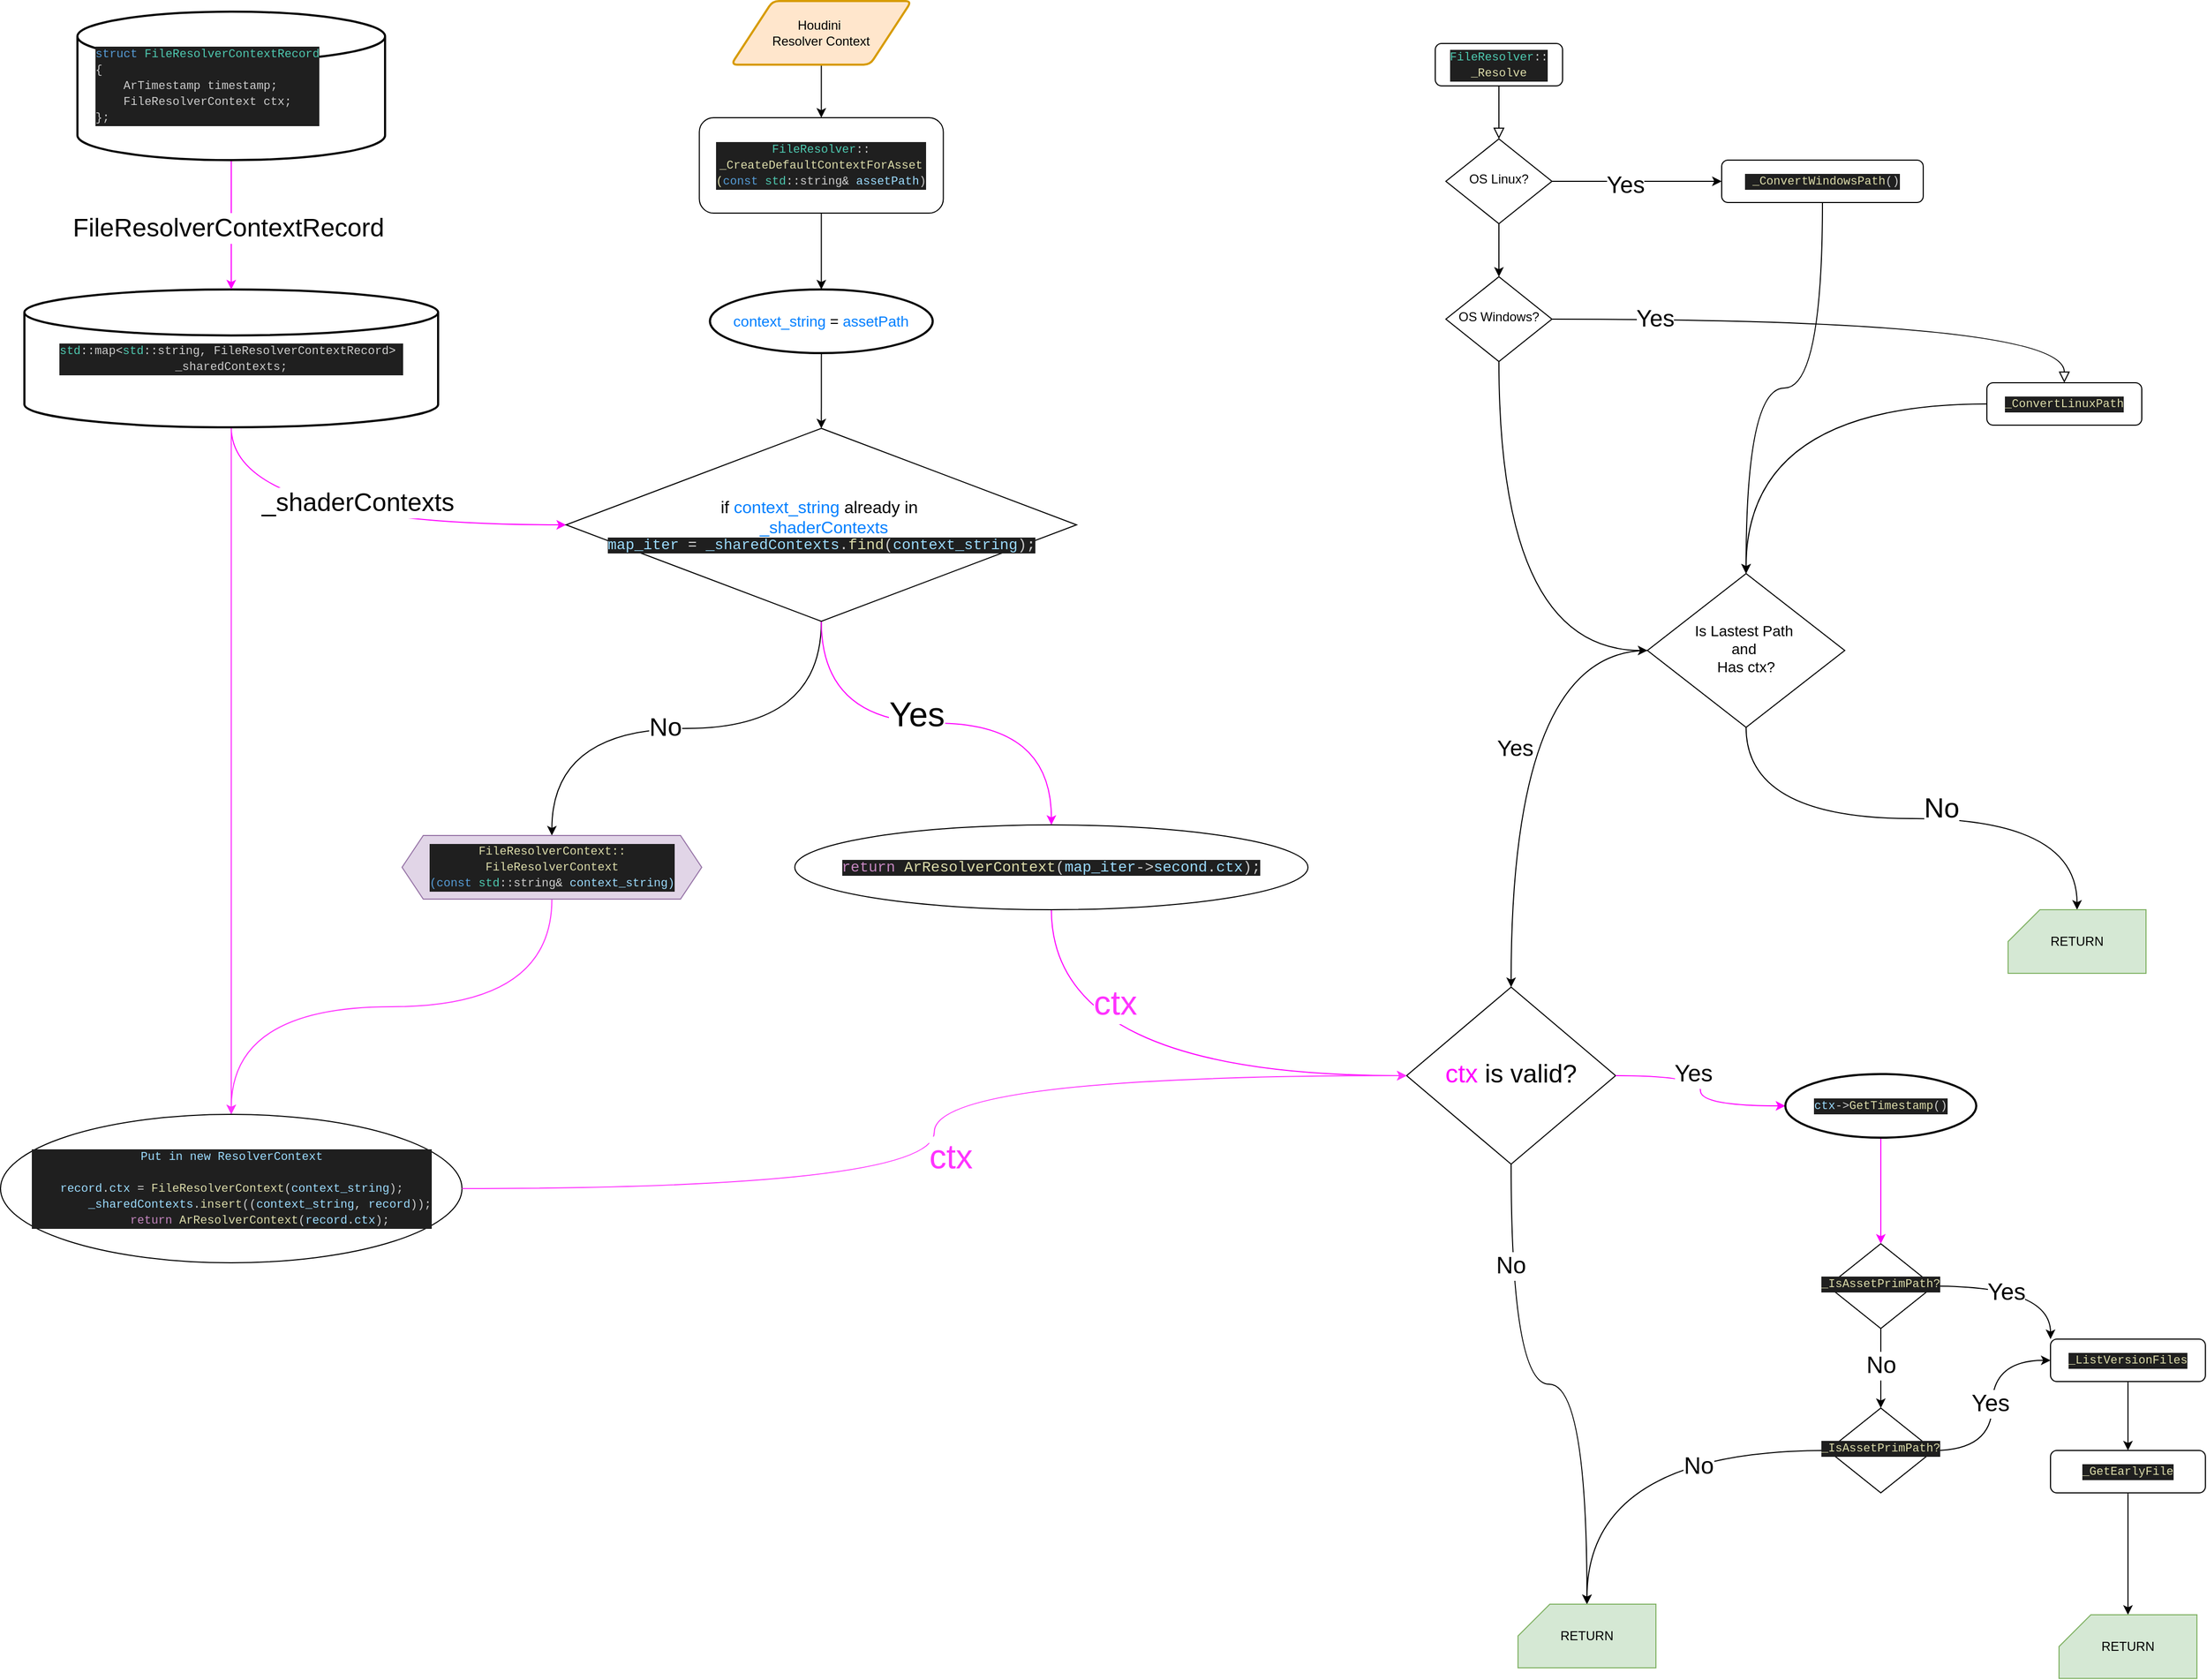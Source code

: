 <mxfile version="24.0.7" type="github">
  <diagram id="C5RBs43oDa-KdzZeNtuy" name="Page-1">
    <mxGraphModel dx="2842" dy="1270" grid="1" gridSize="10" guides="1" tooltips="1" connect="1" arrows="1" fold="1" page="1" pageScale="1" pageWidth="1169" pageHeight="1654" math="0" shadow="0">
      <root>
        <mxCell id="WIyWlLk6GJQsqaUBKTNV-0" />
        <mxCell id="WIyWlLk6GJQsqaUBKTNV-1" parent="WIyWlLk6GJQsqaUBKTNV-0" />
        <mxCell id="WIyWlLk6GJQsqaUBKTNV-2" value="" style="rounded=0;html=1;jettySize=auto;orthogonalLoop=1;fontSize=11;endArrow=block;endFill=0;endSize=8;strokeWidth=1;shadow=0;labelBackgroundColor=none;edgeStyle=orthogonalEdgeStyle;curved=1;" parent="WIyWlLk6GJQsqaUBKTNV-1" source="WIyWlLk6GJQsqaUBKTNV-3" target="WIyWlLk6GJQsqaUBKTNV-6" edge="1">
          <mxGeometry relative="1" as="geometry" />
        </mxCell>
        <mxCell id="WIyWlLk6GJQsqaUBKTNV-3" value="&lt;div style=&quot;color: rgb(204, 204, 204); background-color: rgb(31, 31, 31); font-family: Monaco, Consolas, &amp;quot;Courier New&amp;quot;, monospace, Consolas, &amp;quot;Courier New&amp;quot;, monospace; font-size: 11px; line-height: 15px; white-space: pre;&quot;&gt;&lt;span style=&quot;color: #4ec9b0;&quot;&gt;FileResolver&lt;/span&gt;::&lt;/div&gt;&lt;div style=&quot;color: rgb(204, 204, 204); background-color: rgb(31, 31, 31); font-family: Monaco, Consolas, &amp;quot;Courier New&amp;quot;, monospace, Consolas, &amp;quot;Courier New&amp;quot;, monospace; font-size: 11px; line-height: 15px; white-space: pre;&quot;&gt;&lt;span style=&quot;color: #dcdcaa;&quot;&gt;_Resolve&lt;/span&gt;&lt;/div&gt;" style="rounded=1;whiteSpace=wrap;html=1;fontSize=12;glass=0;strokeWidth=1;shadow=0;fillColor=default;" parent="WIyWlLk6GJQsqaUBKTNV-1" vertex="1">
          <mxGeometry x="390" y="70" width="120" height="40" as="geometry" />
        </mxCell>
        <mxCell id="Y0Sj8cKWIMxoQ4SRdCdw-1" style="edgeStyle=orthogonalEdgeStyle;rounded=0;orthogonalLoop=1;jettySize=auto;html=1;curved=1;" parent="WIyWlLk6GJQsqaUBKTNV-1" source="WIyWlLk6GJQsqaUBKTNV-6" target="WIyWlLk6GJQsqaUBKTNV-7" edge="1">
          <mxGeometry relative="1" as="geometry" />
        </mxCell>
        <mxCell id="Y0Sj8cKWIMxoQ4SRdCdw-52" value="Yes" style="edgeLabel;html=1;align=center;verticalAlign=middle;resizable=0;points=[];fontSize=22;" parent="Y0Sj8cKWIMxoQ4SRdCdw-1" vertex="1" connectable="0">
          <mxGeometry x="-0.137" y="-4" relative="1" as="geometry">
            <mxPoint as="offset" />
          </mxGeometry>
        </mxCell>
        <mxCell id="Y0Sj8cKWIMxoQ4SRdCdw-3" style="edgeStyle=orthogonalEdgeStyle;rounded=0;orthogonalLoop=1;jettySize=auto;html=1;curved=1;" parent="WIyWlLk6GJQsqaUBKTNV-1" source="WIyWlLk6GJQsqaUBKTNV-6" target="WIyWlLk6GJQsqaUBKTNV-10" edge="1">
          <mxGeometry relative="1" as="geometry" />
        </mxCell>
        <mxCell id="WIyWlLk6GJQsqaUBKTNV-6" value="OS Linux?" style="rhombus;whiteSpace=wrap;html=1;shadow=0;fontFamily=Helvetica;fontSize=12;align=center;strokeWidth=1;spacing=6;spacingTop=-4;" parent="WIyWlLk6GJQsqaUBKTNV-1" vertex="1">
          <mxGeometry x="400" y="160" width="100" height="80" as="geometry" />
        </mxCell>
        <mxCell id="Y0Sj8cKWIMxoQ4SRdCdw-11" style="edgeStyle=orthogonalEdgeStyle;rounded=0;orthogonalLoop=1;jettySize=auto;html=1;curved=1;" parent="WIyWlLk6GJQsqaUBKTNV-1" source="WIyWlLk6GJQsqaUBKTNV-7" target="Y0Sj8cKWIMxoQ4SRdCdw-10" edge="1">
          <mxGeometry relative="1" as="geometry" />
        </mxCell>
        <mxCell id="WIyWlLk6GJQsqaUBKTNV-7" value="&lt;div style=&quot;color: rgb(204, 204, 204); background-color: rgb(31, 31, 31); font-family: Monaco, Consolas, &amp;quot;Courier New&amp;quot;, monospace, Consolas, &amp;quot;Courier New&amp;quot;, monospace; font-size: 11px; line-height: 15px; white-space: pre;&quot;&gt;&amp;nbsp;&lt;span style=&quot;color: #dcdcaa;&quot;&gt;_ConvertWindowsPath&lt;/span&gt;()&lt;/div&gt;" style="rounded=1;whiteSpace=wrap;html=1;fontSize=12;glass=0;strokeWidth=1;shadow=0;" parent="WIyWlLk6GJQsqaUBKTNV-1" vertex="1">
          <mxGeometry x="660" y="180" width="190" height="40" as="geometry" />
        </mxCell>
        <mxCell id="WIyWlLk6GJQsqaUBKTNV-9" value="" style="edgeStyle=orthogonalEdgeStyle;rounded=0;html=1;jettySize=auto;orthogonalLoop=1;fontSize=11;endArrow=block;endFill=0;endSize=8;strokeWidth=1;shadow=0;labelBackgroundColor=none;curved=1;" parent="WIyWlLk6GJQsqaUBKTNV-1" source="WIyWlLk6GJQsqaUBKTNV-10" target="WIyWlLk6GJQsqaUBKTNV-12" edge="1">
          <mxGeometry y="10" relative="1" as="geometry">
            <mxPoint as="offset" />
          </mxGeometry>
        </mxCell>
        <mxCell id="Y0Sj8cKWIMxoQ4SRdCdw-53" value="&lt;font style=&quot;font-size: 22px;&quot;&gt;Yes&lt;/font&gt;" style="edgeLabel;html=1;align=center;verticalAlign=middle;resizable=0;points=[];" parent="WIyWlLk6GJQsqaUBKTNV-9" vertex="1" connectable="0">
          <mxGeometry x="-0.642" relative="1" as="geometry">
            <mxPoint as="offset" />
          </mxGeometry>
        </mxCell>
        <mxCell id="Y0Sj8cKWIMxoQ4SRdCdw-29" style="edgeStyle=orthogonalEdgeStyle;rounded=0;orthogonalLoop=1;jettySize=auto;html=1;curved=1;entryX=0;entryY=0.5;entryDx=0;entryDy=0;exitX=0.5;exitY=1;exitDx=0;exitDy=0;" parent="WIyWlLk6GJQsqaUBKTNV-1" source="WIyWlLk6GJQsqaUBKTNV-10" target="Y0Sj8cKWIMxoQ4SRdCdw-10" edge="1">
          <mxGeometry relative="1" as="geometry" />
        </mxCell>
        <mxCell id="WIyWlLk6GJQsqaUBKTNV-10" value="OS Windows?" style="rhombus;whiteSpace=wrap;html=1;shadow=0;fontFamily=Helvetica;fontSize=12;align=center;strokeWidth=1;spacing=6;spacingTop=-4;" parent="WIyWlLk6GJQsqaUBKTNV-1" vertex="1">
          <mxGeometry x="400" y="290" width="100" height="80" as="geometry" />
        </mxCell>
        <mxCell id="Y0Sj8cKWIMxoQ4SRdCdw-13" style="edgeStyle=orthogonalEdgeStyle;rounded=0;orthogonalLoop=1;jettySize=auto;html=1;entryX=0.5;entryY=0;entryDx=0;entryDy=0;curved=1;" parent="WIyWlLk6GJQsqaUBKTNV-1" source="WIyWlLk6GJQsqaUBKTNV-12" target="Y0Sj8cKWIMxoQ4SRdCdw-10" edge="1">
          <mxGeometry relative="1" as="geometry" />
        </mxCell>
        <mxCell id="WIyWlLk6GJQsqaUBKTNV-12" value="&lt;div style=&quot;color: rgb(204, 204, 204); background-color: rgb(31, 31, 31); font-family: Monaco, Consolas, &amp;quot;Courier New&amp;quot;, monospace, Consolas, &amp;quot;Courier New&amp;quot;, monospace; font-size: 11px; line-height: 15px; white-space: pre;&quot;&gt;&lt;span style=&quot;color: #dcdcaa;&quot;&gt;_ConvertLinuxPath&lt;/span&gt;&lt;/div&gt;" style="rounded=1;whiteSpace=wrap;html=1;fontSize=12;glass=0;strokeWidth=1;shadow=0;" parent="WIyWlLk6GJQsqaUBKTNV-1" vertex="1">
          <mxGeometry x="910" y="390" width="146" height="40" as="geometry" />
        </mxCell>
        <mxCell id="Y0Sj8cKWIMxoQ4SRdCdw-32" style="edgeStyle=orthogonalEdgeStyle;rounded=0;orthogonalLoop=1;jettySize=auto;html=1;curved=1;entryX=0.5;entryY=0;entryDx=0;entryDy=0;" parent="WIyWlLk6GJQsqaUBKTNV-1" source="Y0Sj8cKWIMxoQ4SRdCdw-10" target="Y0Sj8cKWIMxoQ4SRdCdw-30" edge="1">
          <mxGeometry relative="1" as="geometry">
            <mxPoint x="523.0" y="817" as="targetPoint" />
          </mxGeometry>
        </mxCell>
        <mxCell id="Y0Sj8cKWIMxoQ4SRdCdw-51" value="Yes" style="edgeLabel;html=1;align=center;verticalAlign=middle;resizable=0;points=[];fontSize=21;" parent="Y0Sj8cKWIMxoQ4SRdCdw-32" vertex="1" connectable="0">
          <mxGeometry x="-0.014" y="3" relative="1" as="geometry">
            <mxPoint as="offset" />
          </mxGeometry>
        </mxCell>
        <mxCell id="Y0Sj8cKWIMxoQ4SRdCdw-49" style="edgeStyle=orthogonalEdgeStyle;rounded=0;orthogonalLoop=1;jettySize=auto;html=1;curved=1;exitX=0.5;exitY=1;exitDx=0;exitDy=0;" parent="WIyWlLk6GJQsqaUBKTNV-1" source="Y0Sj8cKWIMxoQ4SRdCdw-10" target="Y0Sj8cKWIMxoQ4SRdCdw-48" edge="1">
          <mxGeometry relative="1" as="geometry" />
        </mxCell>
        <mxCell id="Y0Sj8cKWIMxoQ4SRdCdw-50" value="No" style="edgeLabel;html=1;align=center;verticalAlign=middle;resizable=0;points=[];fontSize=26;" parent="Y0Sj8cKWIMxoQ4SRdCdw-49" vertex="1" connectable="0">
          <mxGeometry x="0.104" y="6" relative="1" as="geometry">
            <mxPoint x="3" y="-4" as="offset" />
          </mxGeometry>
        </mxCell>
        <mxCell id="Y0Sj8cKWIMxoQ4SRdCdw-10" value="&lt;font style=&quot;font-size: 14px;&quot;&gt;Is Lastest Path&amp;nbsp;&lt;/font&gt;&lt;div style=&quot;font-size: 14px;&quot;&gt;&lt;font style=&quot;font-size: 14px;&quot;&gt;and&amp;nbsp;&lt;/font&gt;&lt;/div&gt;&lt;div style=&quot;font-size: 14px;&quot;&gt;&lt;font style=&quot;font-size: 14px;&quot;&gt;Has ctx?&lt;/font&gt;&lt;/div&gt;" style="rhombus;whiteSpace=wrap;html=1;shadow=0;fontFamily=Helvetica;fontSize=12;align=center;strokeWidth=1;spacing=6;spacingTop=-4;" parent="WIyWlLk6GJQsqaUBKTNV-1" vertex="1">
          <mxGeometry x="590" y="570" width="186" height="145" as="geometry" />
        </mxCell>
        <mxCell id="Y0Sj8cKWIMxoQ4SRdCdw-24" style="edgeStyle=orthogonalEdgeStyle;rounded=0;orthogonalLoop=1;jettySize=auto;html=1;curved=1;" parent="WIyWlLk6GJQsqaUBKTNV-1" source="Y0Sj8cKWIMxoQ4SRdCdw-17" target="Y0Sj8cKWIMxoQ4SRdCdw-23" edge="1">
          <mxGeometry relative="1" as="geometry" />
        </mxCell>
        <mxCell id="Y0Sj8cKWIMxoQ4SRdCdw-59" value="No" style="edgeLabel;html=1;align=center;verticalAlign=middle;resizable=0;points=[];fontSize=22;" parent="Y0Sj8cKWIMxoQ4SRdCdw-24" vertex="1" connectable="0">
          <mxGeometry x="-0.081" relative="1" as="geometry">
            <mxPoint as="offset" />
          </mxGeometry>
        </mxCell>
        <mxCell id="Y0Sj8cKWIMxoQ4SRdCdw-34" style="edgeStyle=orthogonalEdgeStyle;rounded=0;orthogonalLoop=1;jettySize=auto;html=1;entryX=0;entryY=0;entryDx=0;entryDy=0;curved=1;" parent="WIyWlLk6GJQsqaUBKTNV-1" source="Y0Sj8cKWIMxoQ4SRdCdw-17" target="Y0Sj8cKWIMxoQ4SRdCdw-19" edge="1">
          <mxGeometry relative="1" as="geometry" />
        </mxCell>
        <mxCell id="Y0Sj8cKWIMxoQ4SRdCdw-60" value="Yes" style="edgeLabel;html=1;align=center;verticalAlign=middle;resizable=0;points=[];fontSize=22;" parent="Y0Sj8cKWIMxoQ4SRdCdw-34" vertex="1" connectable="0">
          <mxGeometry x="-0.15" y="-6" relative="1" as="geometry">
            <mxPoint as="offset" />
          </mxGeometry>
        </mxCell>
        <mxCell id="Y0Sj8cKWIMxoQ4SRdCdw-17" value="&lt;div style=&quot;color: rgb(204, 204, 204); background-color: rgb(31, 31, 31); font-family: Monaco, Consolas, &amp;quot;Courier New&amp;quot;, monospace, Consolas, &amp;quot;Courier New&amp;quot;, monospace; font-size: 11px; line-height: 15px; white-space: pre;&quot;&gt;&lt;span style=&quot;color: #dcdcaa;&quot;&gt;_IsAssetPrimPath?&lt;/span&gt;&lt;/div&gt;" style="rhombus;whiteSpace=wrap;html=1;shadow=0;fontFamily=Helvetica;fontSize=12;align=center;strokeWidth=1;spacing=6;spacingTop=-4;" parent="WIyWlLk6GJQsqaUBKTNV-1" vertex="1">
          <mxGeometry x="760" y="1202" width="100" height="80" as="geometry" />
        </mxCell>
        <mxCell id="Y0Sj8cKWIMxoQ4SRdCdw-39" style="edgeStyle=orthogonalEdgeStyle;rounded=0;orthogonalLoop=1;jettySize=auto;html=1;strokeColor=none;curved=1;" parent="WIyWlLk6GJQsqaUBKTNV-1" source="Y0Sj8cKWIMxoQ4SRdCdw-19" target="Y0Sj8cKWIMxoQ4SRdCdw-21" edge="1">
          <mxGeometry relative="1" as="geometry" />
        </mxCell>
        <mxCell id="Y0Sj8cKWIMxoQ4SRdCdw-40" style="edgeStyle=orthogonalEdgeStyle;rounded=0;orthogonalLoop=1;jettySize=auto;html=1;entryX=0.5;entryY=0;entryDx=0;entryDy=0;curved=1;" parent="WIyWlLk6GJQsqaUBKTNV-1" source="Y0Sj8cKWIMxoQ4SRdCdw-19" target="Y0Sj8cKWIMxoQ4SRdCdw-21" edge="1">
          <mxGeometry relative="1" as="geometry" />
        </mxCell>
        <mxCell id="Y0Sj8cKWIMxoQ4SRdCdw-19" value="&lt;div style=&quot;color: rgb(204, 204, 204); background-color: rgb(31, 31, 31); font-family: Monaco, Consolas, &amp;quot;Courier New&amp;quot;, monospace, Consolas, &amp;quot;Courier New&amp;quot;, monospace; font-size: 11px; line-height: 15px; white-space: pre;&quot;&gt;&lt;div style=&quot;line-height: 15px;&quot;&gt;&lt;span style=&quot;color: #dcdcaa;&quot;&gt;_ListVersionFiles&lt;/span&gt;&lt;/div&gt;&lt;/div&gt;" style="rounded=1;whiteSpace=wrap;html=1;fontSize=12;glass=0;strokeWidth=1;shadow=0;" parent="WIyWlLk6GJQsqaUBKTNV-1" vertex="1">
          <mxGeometry x="970" y="1292" width="146" height="40" as="geometry" />
        </mxCell>
        <mxCell id="Y0Sj8cKWIMxoQ4SRdCdw-55" style="edgeStyle=orthogonalEdgeStyle;rounded=0;orthogonalLoop=1;jettySize=auto;html=1;curved=1;" parent="WIyWlLk6GJQsqaUBKTNV-1" source="Y0Sj8cKWIMxoQ4SRdCdw-21" target="Y0Sj8cKWIMxoQ4SRdCdw-54" edge="1">
          <mxGeometry relative="1" as="geometry" />
        </mxCell>
        <mxCell id="Y0Sj8cKWIMxoQ4SRdCdw-21" value="&lt;div style=&quot;color: rgb(204, 204, 204); background-color: rgb(31, 31, 31); font-family: Monaco, Consolas, &amp;quot;Courier New&amp;quot;, monospace, Consolas, &amp;quot;Courier New&amp;quot;, monospace; font-size: 11px; line-height: 15px; white-space: pre;&quot;&gt;&lt;div style=&quot;line-height: 15px;&quot;&gt;&lt;div style=&quot;line-height: 15px;&quot;&gt;&lt;span style=&quot;color: #dcdcaa;&quot;&gt;_GetEarlyFile&lt;/span&gt;&lt;/div&gt;&lt;/div&gt;&lt;/div&gt;" style="rounded=1;whiteSpace=wrap;html=1;fontSize=12;glass=0;strokeWidth=1;shadow=0;" parent="WIyWlLk6GJQsqaUBKTNV-1" vertex="1">
          <mxGeometry x="970" y="1397" width="146" height="40" as="geometry" />
        </mxCell>
        <mxCell id="Y0Sj8cKWIMxoQ4SRdCdw-35" style="edgeStyle=orthogonalEdgeStyle;rounded=0;orthogonalLoop=1;jettySize=auto;html=1;entryX=0;entryY=0.5;entryDx=0;entryDy=0;curved=1;" parent="WIyWlLk6GJQsqaUBKTNV-1" source="Y0Sj8cKWIMxoQ4SRdCdw-23" target="Y0Sj8cKWIMxoQ4SRdCdw-19" edge="1">
          <mxGeometry relative="1" as="geometry" />
        </mxCell>
        <mxCell id="Y0Sj8cKWIMxoQ4SRdCdw-61" value="Yes" style="edgeLabel;html=1;align=center;verticalAlign=middle;resizable=0;points=[];fontSize=22;" parent="Y0Sj8cKWIMxoQ4SRdCdw-35" vertex="1" connectable="0">
          <mxGeometry x="0.022" y="2" relative="1" as="geometry">
            <mxPoint as="offset" />
          </mxGeometry>
        </mxCell>
        <mxCell id="Y0Sj8cKWIMxoQ4SRdCdw-62" style="edgeStyle=orthogonalEdgeStyle;rounded=0;orthogonalLoop=1;jettySize=auto;html=1;curved=1;" parent="WIyWlLk6GJQsqaUBKTNV-1" source="Y0Sj8cKWIMxoQ4SRdCdw-23" target="Y0Sj8cKWIMxoQ4SRdCdw-56" edge="1">
          <mxGeometry relative="1" as="geometry" />
        </mxCell>
        <mxCell id="Y0Sj8cKWIMxoQ4SRdCdw-63" value="No" style="edgeLabel;html=1;align=center;verticalAlign=middle;resizable=0;points=[];fontSize=22;" parent="Y0Sj8cKWIMxoQ4SRdCdw-62" vertex="1" connectable="0">
          <mxGeometry x="-0.491" y="58" relative="1" as="geometry">
            <mxPoint x="-28" y="-43" as="offset" />
          </mxGeometry>
        </mxCell>
        <mxCell id="Y0Sj8cKWIMxoQ4SRdCdw-23" value="&lt;div style=&quot;color: rgb(204, 204, 204); background-color: rgb(31, 31, 31); font-family: Monaco, Consolas, &amp;quot;Courier New&amp;quot;, monospace, Consolas, &amp;quot;Courier New&amp;quot;, monospace; font-size: 11px; line-height: 15px; white-space: pre;&quot;&gt;&lt;span style=&quot;color: #dcdcaa;&quot;&gt;_IsAssetPrimPath?&lt;/span&gt;&lt;/div&gt;" style="rhombus;whiteSpace=wrap;html=1;shadow=0;fontFamily=Helvetica;fontSize=12;align=center;strokeWidth=1;spacing=6;spacingTop=-4;" parent="WIyWlLk6GJQsqaUBKTNV-1" vertex="1">
          <mxGeometry x="760" y="1357" width="100" height="80" as="geometry" />
        </mxCell>
        <mxCell id="Y0Sj8cKWIMxoQ4SRdCdw-38" style="edgeStyle=orthogonalEdgeStyle;rounded=0;orthogonalLoop=1;jettySize=auto;html=1;curved=1;strokeColor=#FF00FF;" parent="WIyWlLk6GJQsqaUBKTNV-1" source="Y0Sj8cKWIMxoQ4SRdCdw-65" target="Y0Sj8cKWIMxoQ4SRdCdw-17" edge="1">
          <mxGeometry relative="1" as="geometry" />
        </mxCell>
        <mxCell id="Y0Sj8cKWIMxoQ4SRdCdw-57" style="edgeStyle=orthogonalEdgeStyle;rounded=0;orthogonalLoop=1;jettySize=auto;html=1;curved=1;" parent="WIyWlLk6GJQsqaUBKTNV-1" source="Y0Sj8cKWIMxoQ4SRdCdw-30" target="Y0Sj8cKWIMxoQ4SRdCdw-56" edge="1">
          <mxGeometry relative="1" as="geometry" />
        </mxCell>
        <mxCell id="Y0Sj8cKWIMxoQ4SRdCdw-64" value="No" style="edgeLabel;html=1;align=center;verticalAlign=middle;resizable=0;points=[];fontSize=22;" parent="Y0Sj8cKWIMxoQ4SRdCdw-57" vertex="1" connectable="0">
          <mxGeometry x="-0.605" y="-1" relative="1" as="geometry">
            <mxPoint as="offset" />
          </mxGeometry>
        </mxCell>
        <mxCell id="Y0Sj8cKWIMxoQ4SRdCdw-30" value="&lt;font style=&quot;font-size: 24px;&quot;&gt;&lt;font style=&quot;font-size: 24px;&quot; color=&quot;#ff00ff&quot;&gt;ctx&lt;/font&gt; is valid?&lt;/font&gt;" style="rhombus;whiteSpace=wrap;html=1;shadow=0;fontFamily=Helvetica;fontSize=12;align=center;strokeWidth=1;spacing=6;spacingTop=-4;" parent="WIyWlLk6GJQsqaUBKTNV-1" vertex="1">
          <mxGeometry x="363" y="960" width="197" height="167" as="geometry" />
        </mxCell>
        <mxCell id="Y0Sj8cKWIMxoQ4SRdCdw-45" style="edgeStyle=orthogonalEdgeStyle;rounded=0;orthogonalLoop=1;jettySize=auto;html=1;curved=1;exitX=0.5;exitY=1;exitDx=0;exitDy=0;" parent="WIyWlLk6GJQsqaUBKTNV-1" source="Y0Sj8cKWIMxoQ4SRdCdw-76" target="Y0Sj8cKWIMxoQ4SRdCdw-44" edge="1">
          <mxGeometry relative="1" as="geometry" />
        </mxCell>
        <mxCell id="Y0Sj8cKWIMxoQ4SRdCdw-81" value="&lt;font style=&quot;font-size: 24px;&quot;&gt;No&lt;/font&gt;" style="edgeLabel;html=1;align=center;verticalAlign=middle;resizable=0;points=[];" parent="Y0Sj8cKWIMxoQ4SRdCdw-45" vertex="1" connectable="0">
          <mxGeometry x="0.207" y="19" relative="1" as="geometry">
            <mxPoint x="26" y="-20" as="offset" />
          </mxGeometry>
        </mxCell>
        <mxCell id="Y0Sj8cKWIMxoQ4SRdCdw-41" value="&lt;div style=&quot;color: rgb(204, 204, 204); background-color: rgb(31, 31, 31); font-family: Monaco, Consolas, &amp;quot;Courier New&amp;quot;, monospace, Consolas, &amp;quot;Courier New&amp;quot;, monospace; font-size: 11px; line-height: 15px; white-space: pre;&quot;&gt;&lt;div style=&quot;line-height: 15px;&quot;&gt;&lt;span style=&quot;color: #4ec9b0;&quot;&gt;FileResolver&lt;/span&gt;::&lt;/div&gt;&lt;div style=&quot;line-height: 15px;&quot;&gt;&lt;span style=&quot;color: #dcdcaa;&quot;&gt;_CreateDefaultContextForAsset&lt;/span&gt;&lt;/div&gt;&lt;div style=&quot;line-height: 15px;&quot;&gt;&lt;span style=&quot;color: #dcdcaa;&quot;&gt;(&lt;/span&gt;&lt;span style=&quot;color: rgb(86, 156, 214);&quot;&gt;const&lt;/span&gt; &lt;span style=&quot;color: rgb(78, 201, 176);&quot;&gt;std&lt;/span&gt;::string&lt;span style=&quot;color: rgb(212, 212, 212);&quot;&gt;&amp;amp;&lt;/span&gt; &lt;span style=&quot;color: rgb(156, 220, 254);&quot;&gt;assetPath&lt;/span&gt;)&lt;/div&gt;&lt;/div&gt;" style="rounded=1;whiteSpace=wrap;html=1;fontSize=12;glass=0;strokeWidth=1;shadow=0;fillColor=default;" parent="WIyWlLk6GJQsqaUBKTNV-1" vertex="1">
          <mxGeometry x="-303.75" y="140" width="230" height="90" as="geometry" />
        </mxCell>
        <mxCell id="Y0Sj8cKWIMxoQ4SRdCdw-43" style="edgeStyle=orthogonalEdgeStyle;rounded=0;orthogonalLoop=1;jettySize=auto;html=1;curved=1;" parent="WIyWlLk6GJQsqaUBKTNV-1" source="Y0Sj8cKWIMxoQ4SRdCdw-42" target="Y0Sj8cKWIMxoQ4SRdCdw-41" edge="1">
          <mxGeometry relative="1" as="geometry" />
        </mxCell>
        <mxCell id="Y0Sj8cKWIMxoQ4SRdCdw-42" value="Houdini&amp;nbsp;&lt;div&gt;Resolver Context&lt;/div&gt;" style="shape=parallelogram;html=1;strokeWidth=2;perimeter=parallelogramPerimeter;whiteSpace=wrap;rounded=1;arcSize=12;size=0.23;fillColor=#ffe6cc;strokeColor=#d79b00;" parent="WIyWlLk6GJQsqaUBKTNV-1" vertex="1">
          <mxGeometry x="-273.75" y="30" width="170" height="60" as="geometry" />
        </mxCell>
        <mxCell id="Y0Sj8cKWIMxoQ4SRdCdw-47" style="edgeStyle=orthogonalEdgeStyle;rounded=0;orthogonalLoop=1;jettySize=auto;html=1;entryX=0;entryY=0.5;entryDx=0;entryDy=0;curved=1;strokeColor=#FF00FF;exitX=0.5;exitY=1;exitDx=0;exitDy=0;" parent="WIyWlLk6GJQsqaUBKTNV-1" source="Y0Sj8cKWIMxoQ4SRdCdw-78" target="Y0Sj8cKWIMxoQ4SRdCdw-30" edge="1">
          <mxGeometry relative="1" as="geometry" />
        </mxCell>
        <mxCell id="Y0Sj8cKWIMxoQ4SRdCdw-69" value="ctx" style="edgeLabel;html=1;align=center;verticalAlign=middle;resizable=0;points=[];fontSize=32;fontColor=#FF33FF;" parent="Y0Sj8cKWIMxoQ4SRdCdw-47" vertex="1" connectable="0">
          <mxGeometry x="-0.018" y="-1" relative="1" as="geometry">
            <mxPoint x="-25" y="-70" as="offset" />
          </mxGeometry>
        </mxCell>
        <mxCell id="Y0Sj8cKWIMxoQ4SRdCdw-87" style="edgeStyle=orthogonalEdgeStyle;rounded=0;orthogonalLoop=1;jettySize=auto;html=1;curved=1;strokeColor=#FF33FF;" parent="WIyWlLk6GJQsqaUBKTNV-1" source="Y0Sj8cKWIMxoQ4SRdCdw-44" target="Y0Sj8cKWIMxoQ4SRdCdw-84" edge="1">
          <mxGeometry relative="1" as="geometry" />
        </mxCell>
        <mxCell id="Y0Sj8cKWIMxoQ4SRdCdw-44" value="&lt;div style=&quot;color: rgb(204, 204, 204); background-color: rgb(31, 31, 31); font-family: Monaco, Consolas, &amp;quot;Courier New&amp;quot;, monospace, Consolas, &amp;quot;Courier New&amp;quot;, monospace; font-size: 11px; line-height: 15px; white-space: pre;&quot;&gt;&lt;span style=&quot;color: #dcdcaa;&quot;&gt;FileResolverContext&lt;/span&gt;&lt;span style=&quot;color: #dcdcaa;&quot;&gt;::&lt;/span&gt;&lt;/div&gt;&lt;div style=&quot;color: rgb(204, 204, 204); background-color: rgb(31, 31, 31); font-family: Monaco, Consolas, &amp;quot;Courier New&amp;quot;, monospace, Consolas, &amp;quot;Courier New&amp;quot;, monospace; font-size: 11px; line-height: 15px; white-space: pre;&quot;&gt;&lt;span style=&quot;color: #dcdcaa;&quot;&gt;FileResolverContext&lt;/span&gt;&lt;/div&gt;&lt;div style=&quot;color: rgb(204, 204, 204); background-color: rgb(31, 31, 31); font-family: Monaco, Consolas, &amp;quot;Courier New&amp;quot;, monospace, Consolas, &amp;quot;Courier New&amp;quot;, monospace; font-size: 11px; line-height: 15px; white-space: pre;&quot;&gt;&lt;div style=&quot;line-height: 15px;&quot;&gt;&lt;span style=&quot;color: #569cd6;&quot;&gt;(const&lt;/span&gt; &lt;span style=&quot;color: #4ec9b0;&quot;&gt;std&lt;/span&gt;::string&lt;span style=&quot;color: #d4d4d4;&quot;&gt;&amp;amp;&lt;/span&gt; &lt;span style=&quot;color: #9cdcfe;&quot;&gt;context_string)&lt;/span&gt;&lt;/div&gt;&lt;/div&gt;" style="shape=hexagon;perimeter=hexagonPerimeter2;whiteSpace=wrap;html=1;fixedSize=1;fillColor=#e1d5e7;strokeColor=#9673a6;" parent="WIyWlLk6GJQsqaUBKTNV-1" vertex="1">
          <mxGeometry x="-584" y="817" width="282.5" height="60" as="geometry" />
        </mxCell>
        <mxCell id="Y0Sj8cKWIMxoQ4SRdCdw-48" value="RETURN" style="shape=card;whiteSpace=wrap;html=1;fillColor=#d5e8d4;strokeColor=#82b366;" parent="WIyWlLk6GJQsqaUBKTNV-1" vertex="1">
          <mxGeometry x="930" y="887" width="130" height="60" as="geometry" />
        </mxCell>
        <mxCell id="Y0Sj8cKWIMxoQ4SRdCdw-54" value="RETURN" style="shape=card;whiteSpace=wrap;html=1;fillColor=#d5e8d4;strokeColor=#82b366;" parent="WIyWlLk6GJQsqaUBKTNV-1" vertex="1">
          <mxGeometry x="978" y="1552" width="130" height="60" as="geometry" />
        </mxCell>
        <mxCell id="Y0Sj8cKWIMxoQ4SRdCdw-56" value="RETURN" style="shape=card;whiteSpace=wrap;html=1;fillColor=#d5e8d4;strokeColor=#82b366;" parent="WIyWlLk6GJQsqaUBKTNV-1" vertex="1">
          <mxGeometry x="468" y="1542" width="130" height="60" as="geometry" />
        </mxCell>
        <mxCell id="Y0Sj8cKWIMxoQ4SRdCdw-66" value="" style="edgeStyle=orthogonalEdgeStyle;rounded=0;orthogonalLoop=1;jettySize=auto;html=1;curved=1;strokeColor=#FF00FF;entryX=0;entryY=0.5;entryDx=0;entryDy=0;entryPerimeter=0;" parent="WIyWlLk6GJQsqaUBKTNV-1" source="Y0Sj8cKWIMxoQ4SRdCdw-30" target="Y0Sj8cKWIMxoQ4SRdCdw-65" edge="1">
          <mxGeometry relative="1" as="geometry">
            <mxPoint x="583" y="1072" as="sourcePoint" />
            <mxPoint x="810" y="1252" as="targetPoint" />
          </mxGeometry>
        </mxCell>
        <mxCell id="Y0Sj8cKWIMxoQ4SRdCdw-68" value="Yes" style="edgeLabel;html=1;align=center;verticalAlign=middle;resizable=0;points=[];fontSize=22;" parent="Y0Sj8cKWIMxoQ4SRdCdw-66" vertex="1" connectable="0">
          <mxGeometry x="-0.226" y="2" relative="1" as="geometry">
            <mxPoint as="offset" />
          </mxGeometry>
        </mxCell>
        <mxCell id="Y0Sj8cKWIMxoQ4SRdCdw-65" value="&lt;div style=&quot;color: rgb(204, 204, 204); background-color: rgb(31, 31, 31); font-family: Monaco, Consolas, &amp;quot;Courier New&amp;quot;, monospace, Consolas, &amp;quot;Courier New&amp;quot;, monospace; font-size: 11px; line-height: 15px; white-space: pre;&quot;&gt;&lt;span style=&quot;color: #9cdcfe;&quot;&gt;ctx&lt;/span&gt;-&amp;gt;&lt;span style=&quot;color: #dcdcaa;&quot;&gt;GetTimestamp&lt;/span&gt;()&lt;/div&gt;" style="strokeWidth=2;html=1;shape=mxgraph.flowchart.start_1;whiteSpace=wrap;" parent="WIyWlLk6GJQsqaUBKTNV-1" vertex="1">
          <mxGeometry x="720" y="1042" width="180" height="60" as="geometry" />
        </mxCell>
        <mxCell id="Y0Sj8cKWIMxoQ4SRdCdw-82" style="edgeStyle=orthogonalEdgeStyle;rounded=0;orthogonalLoop=1;jettySize=auto;html=1;entryX=0;entryY=0.5;entryDx=0;entryDy=0;curved=1;exitX=0.5;exitY=1;exitDx=0;exitDy=0;exitPerimeter=0;strokeColor=#FF00FF;" parent="WIyWlLk6GJQsqaUBKTNV-1" source="Y0Sj8cKWIMxoQ4SRdCdw-70" target="Y0Sj8cKWIMxoQ4SRdCdw-76" edge="1">
          <mxGeometry relative="1" as="geometry" />
        </mxCell>
        <mxCell id="Y0Sj8cKWIMxoQ4SRdCdw-83" value="&lt;font style=&quot;font-size: 24px;&quot;&gt;_shaderContexts&lt;/font&gt;" style="edgeLabel;html=1;align=center;verticalAlign=middle;resizable=0;points=[];" parent="Y0Sj8cKWIMxoQ4SRdCdw-82" vertex="1" connectable="0">
          <mxGeometry x="0.08" y="36" relative="1" as="geometry">
            <mxPoint x="-9" y="15" as="offset" />
          </mxGeometry>
        </mxCell>
        <mxCell id="Y0Sj8cKWIMxoQ4SRdCdw-85" style="edgeStyle=orthogonalEdgeStyle;rounded=0;orthogonalLoop=1;jettySize=auto;html=1;curved=1;strokeColor=#FF33FF;" parent="WIyWlLk6GJQsqaUBKTNV-1" source="Y0Sj8cKWIMxoQ4SRdCdw-70" target="Y0Sj8cKWIMxoQ4SRdCdw-84" edge="1">
          <mxGeometry relative="1" as="geometry" />
        </mxCell>
        <mxCell id="Y0Sj8cKWIMxoQ4SRdCdw-70" value="&lt;div style=&quot;color: rgb(204, 204, 204); background-color: rgb(31, 31, 31); font-family: Monaco, Consolas, &amp;quot;Courier New&amp;quot;, monospace, Consolas, &amp;quot;Courier New&amp;quot;, monospace; font-size: 11px; line-height: 15px; white-space: pre;&quot;&gt;&lt;span style=&quot;color: #4ec9b0;&quot;&gt;std&lt;/span&gt;::map&lt;span style=&quot;color: #d4d4d4;&quot;&gt;&amp;lt;&lt;/span&gt;&lt;span style=&quot;color: #4ec9b0;&quot;&gt;std&lt;/span&gt;::string, FileResolverContextRecord&lt;span style=&quot;color: #d4d4d4;&quot;&gt;&amp;gt;&lt;/span&gt; &lt;/div&gt;&lt;div style=&quot;color: rgb(204, 204, 204); background-color: rgb(31, 31, 31); font-family: Monaco, Consolas, &amp;quot;Courier New&amp;quot;, monospace, Consolas, &amp;quot;Courier New&amp;quot;, monospace; font-size: 11px; line-height: 15px; white-space: pre;&quot;&gt;_sharedContexts;&lt;/div&gt;" style="strokeWidth=2;html=1;shape=mxgraph.flowchart.database;whiteSpace=wrap;align=center;labelPosition=center;verticalLabelPosition=middle;verticalAlign=middle;" parent="WIyWlLk6GJQsqaUBKTNV-1" vertex="1">
          <mxGeometry x="-940" y="302" width="390" height="130" as="geometry" />
        </mxCell>
        <mxCell id="Y0Sj8cKWIMxoQ4SRdCdw-72" style="edgeStyle=orthogonalEdgeStyle;rounded=0;orthogonalLoop=1;jettySize=auto;html=1;curved=1;strokeColor=#FF00FF;" parent="WIyWlLk6GJQsqaUBKTNV-1" source="Y0Sj8cKWIMxoQ4SRdCdw-71" target="Y0Sj8cKWIMxoQ4SRdCdw-70" edge="1">
          <mxGeometry relative="1" as="geometry" />
        </mxCell>
        <mxCell id="Y0Sj8cKWIMxoQ4SRdCdw-73" value="FileResolverContextRecord" style="edgeLabel;html=1;align=center;verticalAlign=middle;resizable=0;points=[];fontSize=24;" parent="Y0Sj8cKWIMxoQ4SRdCdw-72" vertex="1" connectable="0">
          <mxGeometry x="0.046" y="-3" relative="1" as="geometry">
            <mxPoint as="offset" />
          </mxGeometry>
        </mxCell>
        <mxCell id="Y0Sj8cKWIMxoQ4SRdCdw-71" value="&lt;div style=&quot;color: rgb(204, 204, 204); background-color: rgb(31, 31, 31); font-family: Monaco, Consolas, &amp;quot;Courier New&amp;quot;, monospace, Consolas, &amp;quot;Courier New&amp;quot;, monospace; font-size: 11px; line-height: 15px; white-space: pre;&quot;&gt;&lt;div&gt;&lt;span style=&quot;color: #569cd6;&quot;&gt;struct&lt;/span&gt; &lt;span style=&quot;color: #4ec9b0;&quot;&gt;FileResolverContextRecord&lt;/span&gt;&lt;/div&gt;&lt;div&gt;{&lt;/div&gt;&lt;div&gt;&amp;nbsp; &amp;nbsp; ArTimestamp timestamp;&lt;/div&gt;&lt;div&gt;&amp;nbsp; &amp;nbsp; FileResolverContext ctx;&lt;/div&gt;&lt;div style=&quot;&quot;&gt;};&lt;/div&gt;&lt;/div&gt;" style="strokeWidth=2;html=1;shape=mxgraph.flowchart.database;whiteSpace=wrap;align=left;spacingLeft=15;" parent="WIyWlLk6GJQsqaUBKTNV-1" vertex="1">
          <mxGeometry x="-890" y="40" width="290" height="140" as="geometry" />
        </mxCell>
        <mxCell id="Y0Sj8cKWIMxoQ4SRdCdw-75" value="" style="edgeStyle=orthogonalEdgeStyle;rounded=0;orthogonalLoop=1;jettySize=auto;html=1;curved=1;" parent="WIyWlLk6GJQsqaUBKTNV-1" source="Y0Sj8cKWIMxoQ4SRdCdw-41" target="Y0Sj8cKWIMxoQ4SRdCdw-74" edge="1">
          <mxGeometry relative="1" as="geometry">
            <mxPoint x="-189" y="320" as="sourcePoint" />
            <mxPoint x="-189" y="750" as="targetPoint" />
          </mxGeometry>
        </mxCell>
        <mxCell id="Y0Sj8cKWIMxoQ4SRdCdw-74" value="&lt;font style=&quot;font-size: 14px;&quot;&gt;&lt;font color=&quot;#007fff&quot;&gt;context_string&lt;/font&gt; = &lt;font color=&quot;#007fff&quot;&gt;assetPath&lt;/font&gt;&lt;/font&gt;" style="strokeWidth=2;html=1;shape=mxgraph.flowchart.start_1;whiteSpace=wrap;" parent="WIyWlLk6GJQsqaUBKTNV-1" vertex="1">
          <mxGeometry x="-293.75" y="302" width="210" height="60" as="geometry" />
        </mxCell>
        <mxCell id="Y0Sj8cKWIMxoQ4SRdCdw-77" value="" style="edgeStyle=orthogonalEdgeStyle;rounded=0;orthogonalLoop=1;jettySize=auto;html=1;curved=1;" parent="WIyWlLk6GJQsqaUBKTNV-1" source="Y0Sj8cKWIMxoQ4SRdCdw-74" target="Y0Sj8cKWIMxoQ4SRdCdw-76" edge="1">
          <mxGeometry relative="1" as="geometry">
            <mxPoint x="-189" y="470" as="sourcePoint" />
            <mxPoint x="-189" y="950" as="targetPoint" />
          </mxGeometry>
        </mxCell>
        <mxCell id="Y0Sj8cKWIMxoQ4SRdCdw-79" style="edgeStyle=orthogonalEdgeStyle;rounded=0;orthogonalLoop=1;jettySize=auto;html=1;curved=1;strokeColor=#FF00FF;" parent="WIyWlLk6GJQsqaUBKTNV-1" source="Y0Sj8cKWIMxoQ4SRdCdw-76" target="Y0Sj8cKWIMxoQ4SRdCdw-78" edge="1">
          <mxGeometry relative="1" as="geometry" />
        </mxCell>
        <mxCell id="Y0Sj8cKWIMxoQ4SRdCdw-80" value="&lt;font style=&quot;font-size: 32px;&quot;&gt;Yes&lt;/font&gt;" style="edgeLabel;html=1;align=center;verticalAlign=middle;resizable=0;points=[];" parent="Y0Sj8cKWIMxoQ4SRdCdw-79" vertex="1" connectable="0">
          <mxGeometry x="-0.092" y="8" relative="1" as="geometry">
            <mxPoint as="offset" />
          </mxGeometry>
        </mxCell>
        <mxCell id="Y0Sj8cKWIMxoQ4SRdCdw-76" value="&lt;font style=&quot;font-size: 16px;&quot;&gt;if &lt;font color=&quot;#007fff&quot;&gt;context_string&lt;/font&gt; already in&amp;nbsp;&lt;/font&gt;&lt;div style=&quot;font-size: 16px;&quot;&gt;&lt;font color=&quot;#007fff&quot; style=&quot;font-size: 16px;&quot;&gt;&amp;nbsp;_shaderContexts&lt;/font&gt;&lt;div style=&quot;font-size: 14px;&quot;&gt;&lt;font style=&quot;font-size: 14px;&quot;&gt;&lt;div style=&quot;color: rgb(204, 204, 204); background-color: rgb(31, 31, 31); font-family: Monaco, Consolas, &amp;quot;Courier New&amp;quot;, monospace, Consolas, &amp;quot;Courier New&amp;quot;, monospace; line-height: 15px; white-space: pre;&quot;&gt;&lt;div style=&quot;line-height: 15px;&quot;&gt;&lt;span style=&quot;color: rgb(156, 220, 254);&quot;&gt;map_iter&lt;/span&gt; &lt;span style=&quot;color: rgb(212, 212, 212);&quot;&gt;=&lt;/span&gt; &lt;span style=&quot;color: rgb(156, 220, 254);&quot;&gt;_sharedContexts&lt;/span&gt;.&lt;span style=&quot;color: rgb(220, 220, 170);&quot;&gt;find&lt;/span&gt;(&lt;span style=&quot;color: rgb(156, 220, 254);&quot;&gt;context_string&lt;/span&gt;);&lt;/div&gt;&lt;/div&gt;&lt;/font&gt;&lt;/div&gt;&lt;/div&gt;" style="rhombus;whiteSpace=wrap;html=1;" parent="WIyWlLk6GJQsqaUBKTNV-1" vertex="1">
          <mxGeometry x="-429.37" y="433" width="481.25" height="182" as="geometry" />
        </mxCell>
        <mxCell id="Y0Sj8cKWIMxoQ4SRdCdw-78" value="&lt;div style=&quot;color: rgb(204, 204, 204); background-color: rgb(31, 31, 31); font-family: Monaco, Consolas, &amp;quot;Courier New&amp;quot;, monospace, Consolas, &amp;quot;Courier New&amp;quot;, monospace; font-size: 14px; line-height: 15px; white-space: pre;&quot;&gt;&lt;span style=&quot;color: #c586c0;&quot;&gt;return&lt;/span&gt; &lt;span style=&quot;color: #dcdcaa;&quot;&gt;ArResolverContext&lt;/span&gt;(&lt;span style=&quot;color: #9cdcfe;&quot;&gt;map_iter&lt;/span&gt;-&amp;gt;&lt;span style=&quot;color: #9cdcfe;&quot;&gt;second&lt;/span&gt;.&lt;span style=&quot;color: #9cdcfe;&quot;&gt;ctx&lt;/span&gt;);&lt;/div&gt;" style="ellipse;whiteSpace=wrap;html=1;" parent="WIyWlLk6GJQsqaUBKTNV-1" vertex="1">
          <mxGeometry x="-213.75" y="807" width="483.75" height="80" as="geometry" />
        </mxCell>
        <mxCell id="Y0Sj8cKWIMxoQ4SRdCdw-84" value="&lt;div style=&quot;color: rgb(204, 204, 204); background-color: rgb(31, 31, 31); font-family: Monaco, Consolas, &amp;quot;Courier New&amp;quot;, monospace, Consolas, &amp;quot;Courier New&amp;quot;, monospace; font-size: 11px; line-height: 15px; white-space-collapse: preserve;&quot;&gt;&lt;div&gt;&lt;span style=&quot;color: #9cdcfe;&quot;&gt;Put in new ResolverContext&lt;/span&gt;&lt;/div&gt;&lt;div&gt;&lt;span style=&quot;color: #9cdcfe;&quot;&gt;&lt;br&gt;&lt;/span&gt;&lt;/div&gt;&lt;div&gt;&lt;span style=&quot;color: #9cdcfe;&quot;&gt;record&lt;/span&gt;.&lt;span style=&quot;color: #9cdcfe;&quot;&gt;ctx&lt;/span&gt; &lt;span style=&quot;color: #d4d4d4;&quot;&gt;=&lt;/span&gt; &lt;span style=&quot;color: #dcdcaa;&quot;&gt;FileResolverContext&lt;/span&gt;(&lt;span style=&quot;color: #9cdcfe;&quot;&gt;context_string&lt;/span&gt;);&lt;/div&gt;&lt;div&gt;&amp;nbsp; &amp;nbsp; &amp;nbsp; &amp;nbsp; &lt;span style=&quot;color: #9cdcfe;&quot;&gt;_sharedContexts&lt;/span&gt;.&lt;span style=&quot;color: #dcdcaa;&quot;&gt;insert&lt;/span&gt;((&lt;span style=&quot;color: #9cdcfe;&quot;&gt;context_string&lt;/span&gt;, &lt;span style=&quot;color: #9cdcfe;&quot;&gt;record&lt;/span&gt;));&lt;/div&gt;&lt;div&gt;&amp;nbsp; &amp;nbsp; &amp;nbsp; &amp;nbsp; &lt;span style=&quot;color: #c586c0;&quot;&gt;return&lt;/span&gt; &lt;span style=&quot;color: #dcdcaa;&quot;&gt;ArResolverContext&lt;/span&gt;(&lt;span style=&quot;color: #9cdcfe;&quot;&gt;record&lt;/span&gt;.&lt;span style=&quot;color: #9cdcfe;&quot;&gt;ctx&lt;/span&gt;);&lt;/div&gt;&lt;/div&gt;" style="verticalLabelPosition=middle;verticalAlign=middle;html=1;shape=mxgraph.flowchart.on-page_reference;labelPosition=center;align=center;" parent="WIyWlLk6GJQsqaUBKTNV-1" vertex="1">
          <mxGeometry x="-962.5" y="1080" width="435" height="140" as="geometry" />
        </mxCell>
        <mxCell id="Y0Sj8cKWIMxoQ4SRdCdw-89" style="edgeStyle=orthogonalEdgeStyle;rounded=0;orthogonalLoop=1;jettySize=auto;html=1;entryX=0;entryY=0.5;entryDx=0;entryDy=0;curved=1;strokeColor=#FF33FF;" parent="WIyWlLk6GJQsqaUBKTNV-1" source="Y0Sj8cKWIMxoQ4SRdCdw-84" target="Y0Sj8cKWIMxoQ4SRdCdw-30" edge="1">
          <mxGeometry relative="1" as="geometry" />
        </mxCell>
        <mxCell id="Y0Sj8cKWIMxoQ4SRdCdw-90" value="ctx" style="edgeLabel;html=1;align=center;verticalAlign=middle;resizable=0;points=[];fontSize=32;fontColor=#FF33FF;" parent="Y0Sj8cKWIMxoQ4SRdCdw-89" vertex="1" connectable="0">
          <mxGeometry x="-0.199" y="7" relative="1" as="geometry">
            <mxPoint x="61" y="-23" as="offset" />
          </mxGeometry>
        </mxCell>
      </root>
    </mxGraphModel>
  </diagram>
</mxfile>
